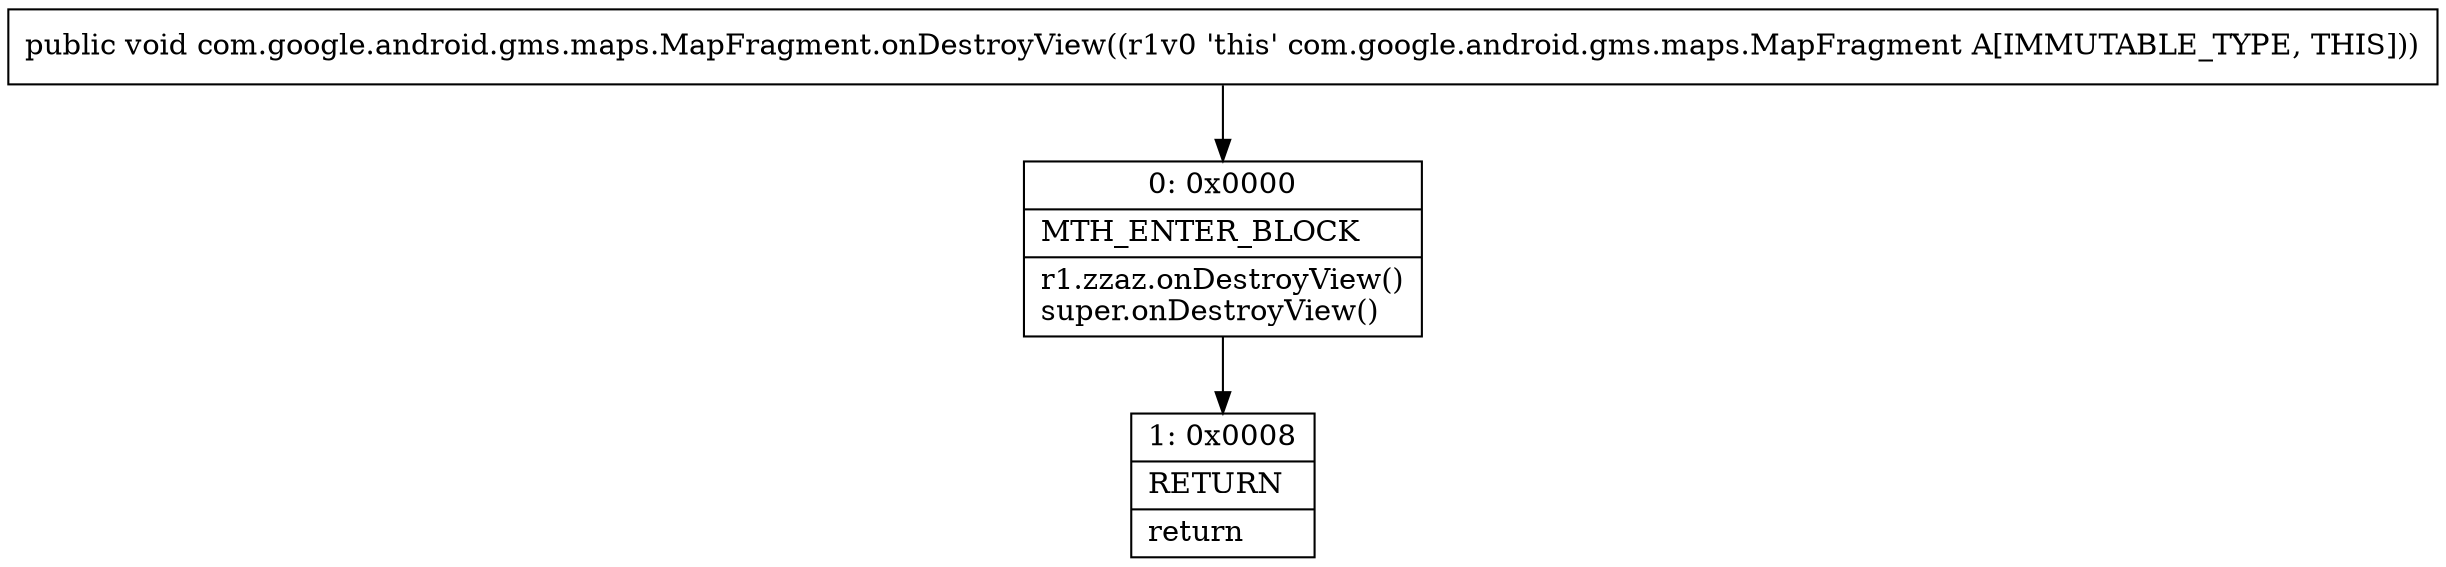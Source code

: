 digraph "CFG forcom.google.android.gms.maps.MapFragment.onDestroyView()V" {
Node_0 [shape=record,label="{0\:\ 0x0000|MTH_ENTER_BLOCK\l|r1.zzaz.onDestroyView()\lsuper.onDestroyView()\l}"];
Node_1 [shape=record,label="{1\:\ 0x0008|RETURN\l|return\l}"];
MethodNode[shape=record,label="{public void com.google.android.gms.maps.MapFragment.onDestroyView((r1v0 'this' com.google.android.gms.maps.MapFragment A[IMMUTABLE_TYPE, THIS])) }"];
MethodNode -> Node_0;
Node_0 -> Node_1;
}

